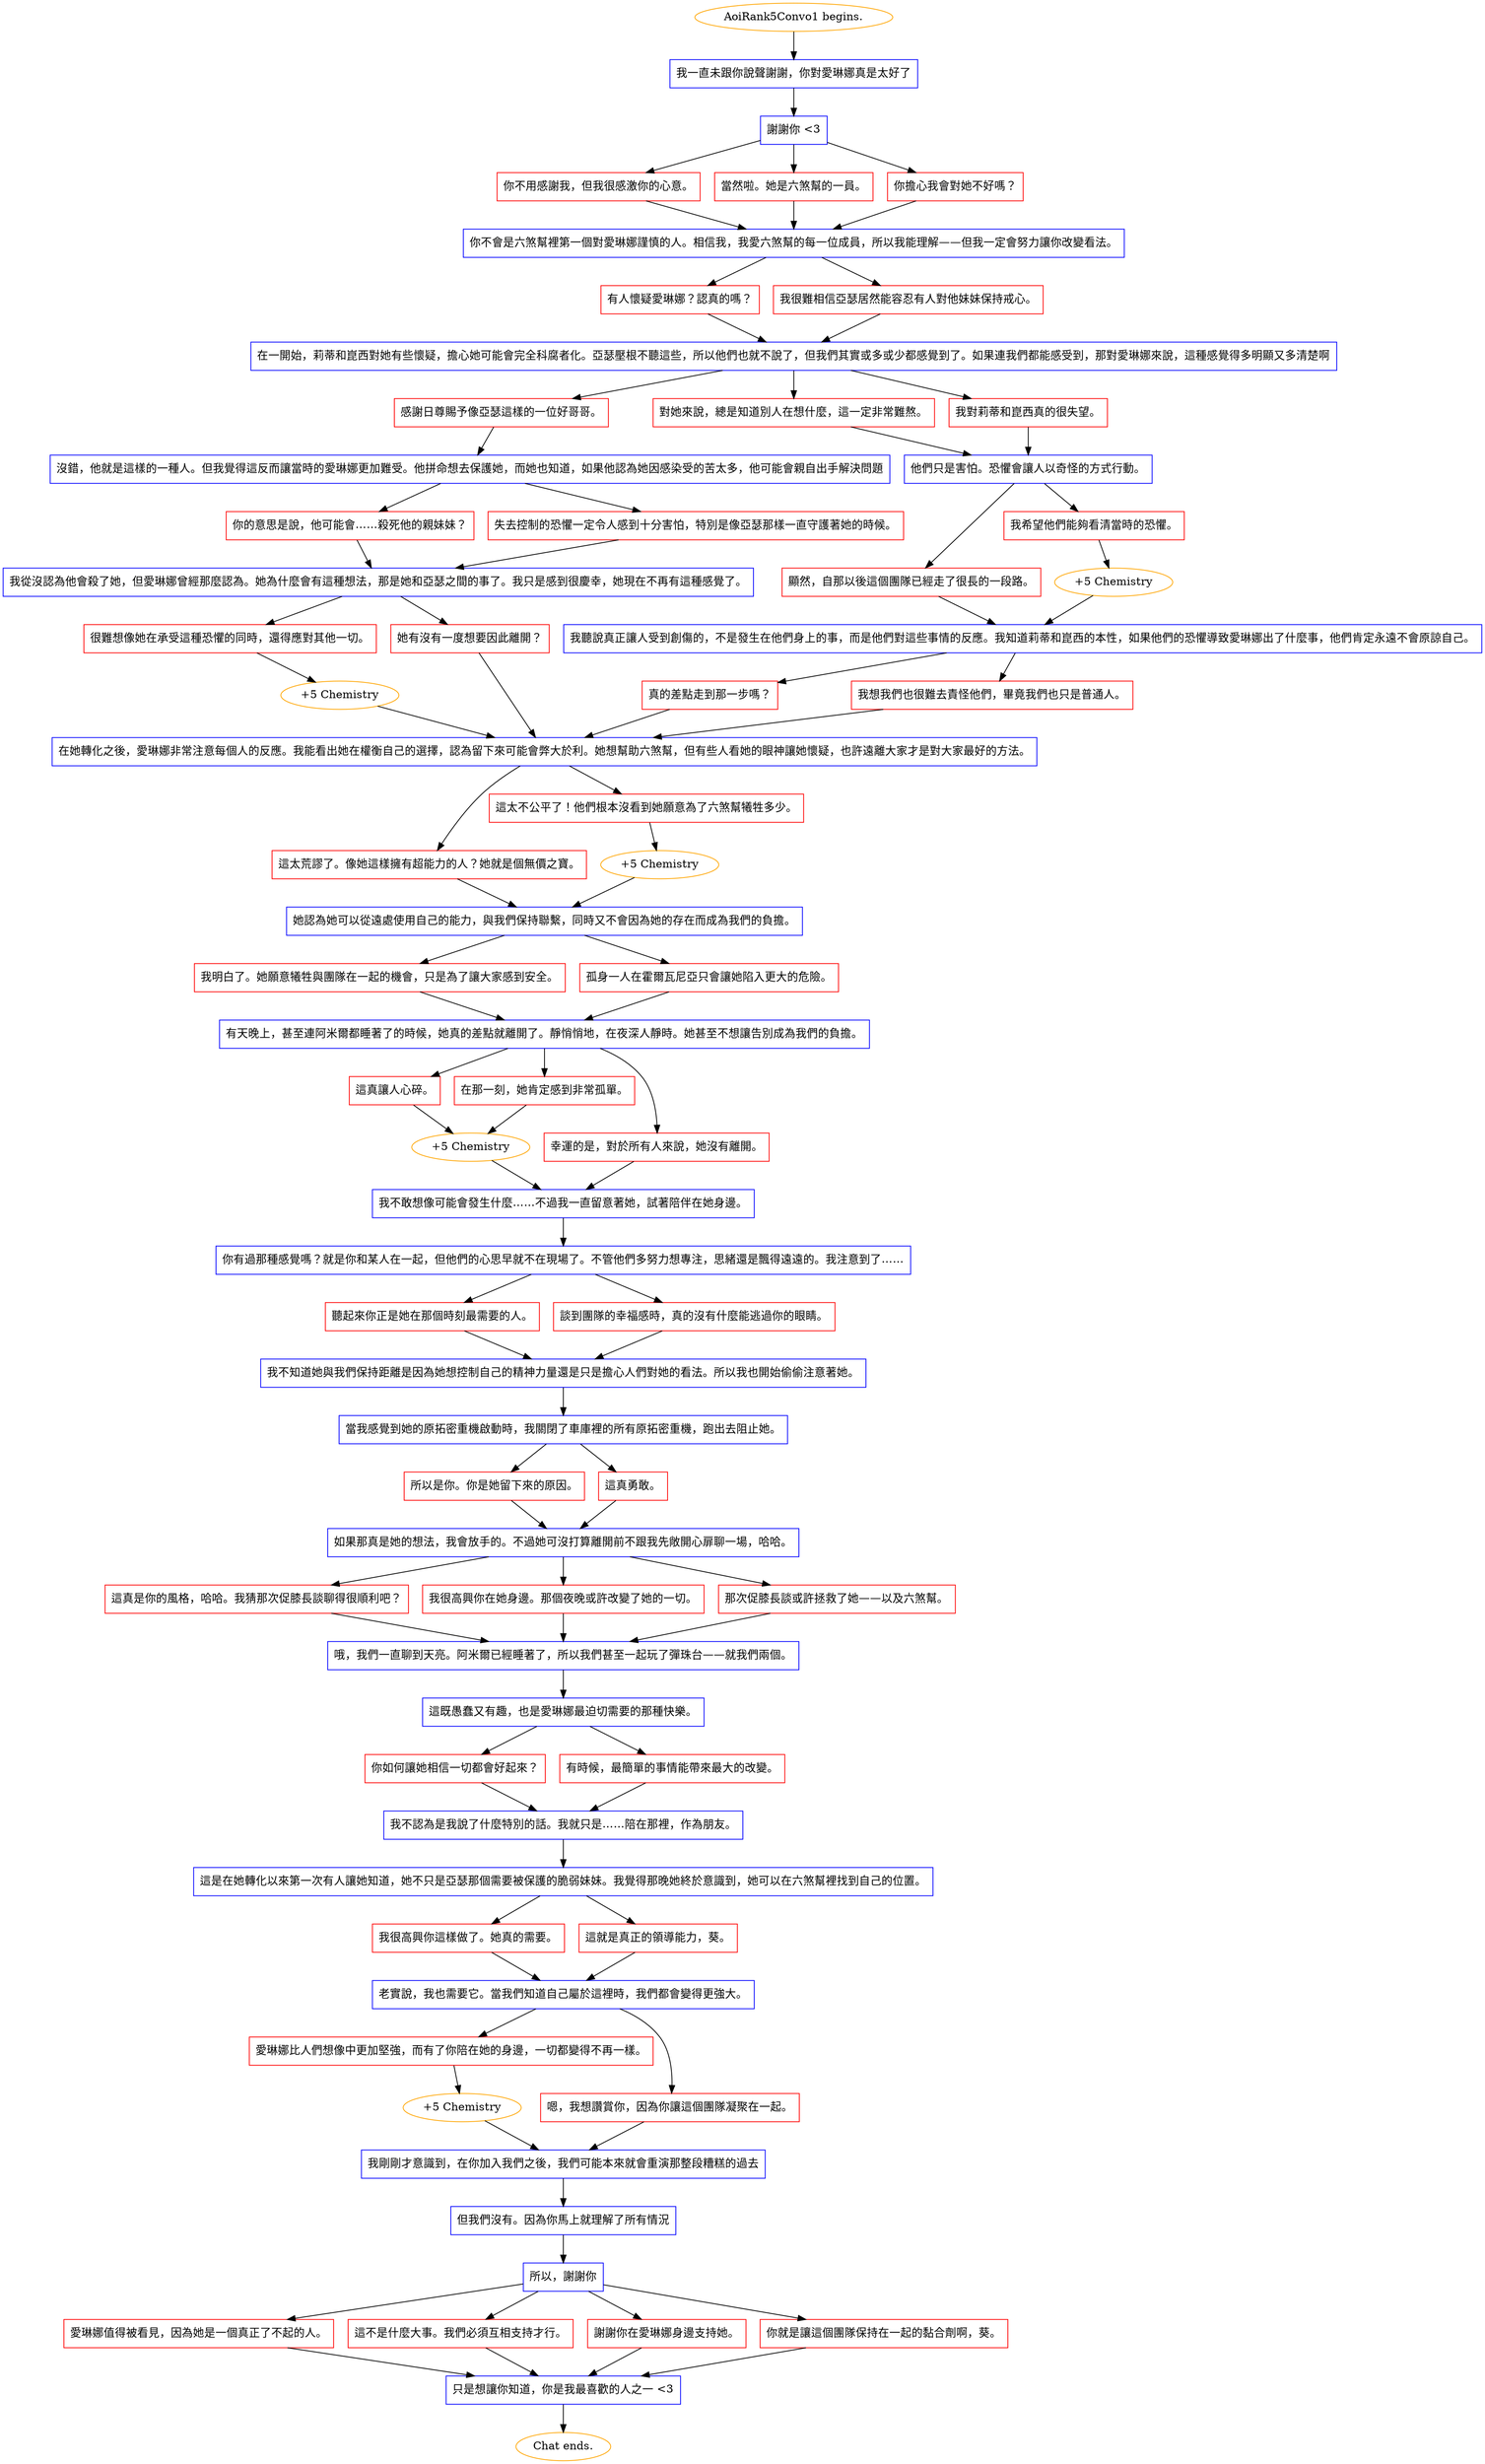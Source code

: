 digraph {
	"AoiRank5Convo1 begins." [color=orange];
		"AoiRank5Convo1 begins." -> j1789863715;
	j1789863715 [label="我一直未跟你說聲謝謝，你對愛琳娜真是太好了",shape=box,color=blue];
		j1789863715 -> j1820020466;
	j1820020466 [label="謝謝你 <3",shape=box,color=blue];
		j1820020466 -> j1305703972;
		j1820020466 -> j1390369937;
		j1820020466 -> j2538508153;
	j1305703972 [label="你不用感謝我，但我很感激你的心意。",shape=box,color=red];
		j1305703972 -> j4044558464;
	j1390369937 [label="當然啦。她是六煞幫的一員。",shape=box,color=red];
		j1390369937 -> j4044558464;
	j2538508153 [label="你擔心我會對她不好嗎？",shape=box,color=red];
		j2538508153 -> j4044558464;
	j4044558464 [label="你不會是六煞幫裡第一個對愛琳娜謹慎的人。相信我，我愛六煞幫的每一位成員，所以我能理解——但我一定會努力讓你改變看法。",shape=box,color=blue];
		j4044558464 -> j594570772;
		j4044558464 -> j4282084400;
	j594570772 [label="有人懷疑愛琳娜？認真的嗎？",shape=box,color=red];
		j594570772 -> j3388093893;
	j4282084400 [label="我很難相信亞瑟居然能容忍有人對他妹妹保持戒心。",shape=box,color=red];
		j4282084400 -> j3388093893;
	j3388093893 [label="在一開始，莉蒂和崑西對她有些懷疑，擔心她可能會完全科腐者化。亞瑟壓根不聽這些，所以他們也就不說了，但我們其實或多或少都感覺到了。如果連我們都能感受到，那對愛琳娜來說，這種感覺得多明顯又多清楚啊",shape=box,color=blue];
		j3388093893 -> j2480377303;
		j3388093893 -> j2937197252;
		j3388093893 -> j572799492;
	j2480377303 [label="感謝日尊賜予像亞瑟這樣的一位好哥哥。",shape=box,color=red];
		j2480377303 -> j3683429909;
	j2937197252 [label="對她來說，總是知道別人在想什麼，這一定非常難熬。",shape=box,color=red];
		j2937197252 -> j2382131436;
	j572799492 [label="我對莉蒂和崑西真的很失望。",shape=box,color=red];
		j572799492 -> j2382131436;
	j3683429909 [label="沒錯，他就是這樣的一種人。但我覺得這反而讓當時的愛琳娜更加難受。他拼命想去保護她，而她也知道，如果他認為她因感染受的苦太多，他可能會親自出手解決問題",shape=box,color=blue];
		j3683429909 -> j4096593548;
		j3683429909 -> j955943196;
	j2382131436 [label="他們只是害怕。恐懼會讓人以奇怪的方式行動。",shape=box,color=blue];
		j2382131436 -> j1757176682;
		j2382131436 -> j852939305;
	j4096593548 [label="你的意思是說，他可能會……殺死他的親妹妹？",shape=box,color=red];
		j4096593548 -> j773875739;
	j955943196 [label="失去控制的恐懼一定令人感到十分害怕，特別是像亞瑟那樣一直守護著她的時候。",shape=box,color=red];
		j955943196 -> j773875739;
	j1757176682 [label="顯然，自那以後這個團隊已經走了很長的一段路。",shape=box,color=red];
		j1757176682 -> j355062915;
	j852939305 [label="我希望他們能夠看清當時的恐懼。",shape=box,color=red];
		j852939305 -> j2270147613;
	j773875739 [label="我從沒認為他會殺了她，但愛琳娜曾經那麼認為。她為什麼會有這種想法，那是她和亞瑟之間的事了。我只是感到很慶幸，她現在不再有這種感覺了。",shape=box,color=blue];
		j773875739 -> j694924026;
		j773875739 -> j3973092896;
	j355062915 [label="我聽說真正讓人受到創傷的，不是發生在他們身上的事，而是他們對這些事情的反應。我知道莉蒂和崑西的本性，如果他們的恐懼導致愛琳娜出了什麼事，他們肯定永遠不會原諒自己。",shape=box,color=blue];
		j355062915 -> j3627004865;
		j355062915 -> j2234123366;
	j2270147613 [label="+5 Chemistry",color=orange];
		j2270147613 -> j355062915;
	j694924026 [label="很難想像她在承受這種恐懼的同時，還得應對其他一切。",shape=box,color=red];
		j694924026 -> j861770223;
	j3973092896 [label="她有沒有一度想要因此離開？",shape=box,color=red];
		j3973092896 -> j481910748;
	j3627004865 [label="真的差點走到那一步嗎？",shape=box,color=red];
		j3627004865 -> j481910748;
	j2234123366 [label="我想我們也很難去責怪他們，畢竟我們也只是普通人。",shape=box,color=red];
		j2234123366 -> j481910748;
	j861770223 [label="+5 Chemistry",color=orange];
		j861770223 -> j481910748;
	j481910748 [label="在她轉化之後，愛琳娜非常注意每個人的反應。我能看出她在權衡自己的選擇，認為留下來可能會弊大於利。她想幫助六煞幫，但有些人看她的眼神讓她懷疑，也許遠離大家才是對大家最好的方法。",shape=box,color=blue];
		j481910748 -> j1771511548;
		j481910748 -> j3086094203;
	j1771511548 [label="這太荒謬了。像她這樣擁有超能力的人？她就是個無價之寶。",shape=box,color=red];
		j1771511548 -> j825699899;
	j3086094203 [label="這太不公平了！他們根本沒看到她願意為了六煞幫犧牲多少。",shape=box,color=red];
		j3086094203 -> j326923853;
	j825699899 [label="她認為她可以從遠處使用自己的能力，與我們保持聯繫，同時又不會因為她的存在而成為我們的負擔。",shape=box,color=blue];
		j825699899 -> j791403767;
		j825699899 -> j2850893944;
	j326923853 [label="+5 Chemistry",color=orange];
		j326923853 -> j825699899;
	j791403767 [label="我明白了。她願意犧牲與團隊在一起的機會，只是為了讓大家感到安全。",shape=box,color=red];
		j791403767 -> j2175719648;
	j2850893944 [label="孤身一人在霍爾瓦尼亞只會讓她陷入更大的危險。",shape=box,color=red];
		j2850893944 -> j2175719648;
	j2175719648 [label="有天晚上，甚至連阿米爾都睡著了的時候，她真的差點就離開了。靜悄悄地，在夜深人靜時。她甚至不想讓告別成為我們的負擔。",shape=box,color=blue];
		j2175719648 -> j1371542754;
		j2175719648 -> j605195402;
		j2175719648 -> j3834016604;
	j1371542754 [label="這真讓人心碎。",shape=box,color=red];
		j1371542754 -> j634889385;
	j605195402 [label="幸運的是，對於所有人來說，她沒有離開。",shape=box,color=red];
		j605195402 -> j1372540991;
	j3834016604 [label="在那一刻，她肯定感到非常孤單。",shape=box,color=red];
		j3834016604 -> j634889385;
	j634889385 [label="+5 Chemistry",color=orange];
		j634889385 -> j1372540991;
	j1372540991 [label="我不敢想像可能會發生什麼……不過我一直留意著她，試著陪伴在她身邊。",shape=box,color=blue];
		j1372540991 -> j1445259360;
	j1445259360 [label="你有過那種感覺嗎？就是你和某人在一起，但他們的心思早就不在現場了。不管他們多努力想專注，思緒還是飄得遠遠的。我注意到了……",shape=box,color=blue];
		j1445259360 -> j2298149145;
		j1445259360 -> j4091892041;
	j2298149145 [label="聽起來你正是她在那個時刻最需要的人。",shape=box,color=red];
		j2298149145 -> j2935220818;
	j4091892041 [label="談到團隊的幸福感時，真的沒有什麼能逃過你的眼睛。",shape=box,color=red];
		j4091892041 -> j2935220818;
	j2935220818 [label="我不知道她與我們保持距離是因為她想控制自己的精神力量還是只是擔心人們對她的看法。所以我也開始偷偷注意著她。",shape=box,color=blue];
		j2935220818 -> j72479911;
	j72479911 [label="當我感覺到她的原拓密重機啟動時，我關閉了車庫裡的所有原拓密重機，跑出去阻止她。",shape=box,color=blue];
		j72479911 -> j1642646933;
		j72479911 -> j2892839279;
	j1642646933 [label="所以是你。你是她留下來的原因。",shape=box,color=red];
		j1642646933 -> j13558517;
	j2892839279 [label="這真勇敢。",shape=box,color=red];
		j2892839279 -> j13558517;
	j13558517 [label="如果那真是她的想法，我會放手的。不過她可沒打算離開前不跟我先敞開心扉聊一場，哈哈。",shape=box,color=blue];
		j13558517 -> j1817660544;
		j13558517 -> j814664487;
		j13558517 -> j417224062;
	j1817660544 [label="這真是你的風格，哈哈。我猜那次促膝長談聊得很順利吧？",shape=box,color=red];
		j1817660544 -> j4159556168;
	j814664487 [label="我很高興你在她身邊。那個夜晚或許改變了她的一切。",shape=box,color=red];
		j814664487 -> j4159556168;
	j417224062 [label="那次促膝長談或許拯救了她——以及六煞幫。",shape=box,color=red];
		j417224062 -> j4159556168;
	j4159556168 [label="哦，我們一直聊到天亮。阿米爾已經睡著了，所以我們甚至一起玩了彈珠台——就我們兩個。",shape=box,color=blue];
		j4159556168 -> j2018482157;
	j2018482157 [label="這既愚蠢又有趣，也是愛琳娜最迫切需要的那種快樂。",shape=box,color=blue];
		j2018482157 -> j4290423906;
		j2018482157 -> j3969429226;
	j4290423906 [label="你如何讓她相信一切都會好起來？",shape=box,color=red];
		j4290423906 -> j2109393681;
	j3969429226 [label="有時候，最簡單的事情能帶來最大的改變。",shape=box,color=red];
		j3969429226 -> j2109393681;
	j2109393681 [label="我不認為是我說了什麼特別的話。我就只是……陪在那裡，作為朋友。",shape=box,color=blue];
		j2109393681 -> j4049944230;
	j4049944230 [label="這是在她轉化以來第一次有人讓她知道，她不只是亞瑟那個需要被保護的脆弱妹妹。我覺得那晚她終於意識到，她可以在六煞幫裡找到自己的位置。",shape=box,color=blue];
		j4049944230 -> j1598064203;
		j4049944230 -> j1814480022;
	j1598064203 [label="我很高興你這樣做了。她真的需要。",shape=box,color=red];
		j1598064203 -> j2563737017;
	j1814480022 [label="這就是真正的領導能力，葵。",shape=box,color=red];
		j1814480022 -> j2563737017;
	j2563737017 [label="老實說，我也需要它。當我們知道自己屬於這裡時，我們都會變得更強大。",shape=box,color=blue];
		j2563737017 -> j2700379332;
		j2563737017 -> j2333163478;
	j2700379332 [label="愛琳娜比人們想像中更加堅強，而有了你陪在她的身邊，一切都變得不再一樣。",shape=box,color=red];
		j2700379332 -> j1522904239;
	j2333163478 [label="嗯，我想讚賞你，因為你讓這個團隊凝聚在一起。",shape=box,color=red];
		j2333163478 -> j4279469692;
	j1522904239 [label="+5 Chemistry",color=orange];
		j1522904239 -> j4279469692;
	j4279469692 [label="我剛剛才意識到，在你加入我們之後，我們可能本來就會重演那整段糟糕的過去",shape=box,color=blue];
		j4279469692 -> j1687054901;
	j1687054901 [label="但我們沒有。因為你馬上就理解了所有情況",shape=box,color=blue];
		j1687054901 -> j3997380486;
	j3997380486 [label="所以，謝謝你",shape=box,color=blue];
		j3997380486 -> j949284730;
		j3997380486 -> j1068796317;
		j3997380486 -> j1472826711;
		j3997380486 -> j3830481648;
	j949284730 [label="愛琳娜值得被看見，因為她是一個真正了不起的人。",shape=box,color=red];
		j949284730 -> j384171696;
	j1068796317 [label="這不是什麼大事。我們必須互相支持才行。",shape=box,color=red];
		j1068796317 -> j384171696;
	j1472826711 [label="謝謝你在愛琳娜身邊支持她。",shape=box,color=red];
		j1472826711 -> j384171696;
	j3830481648 [label="你就是讓這個團隊保持在一起的黏合劑啊，葵。",shape=box,color=red];
		j3830481648 -> j384171696;
	j384171696 [label="只是想讓你知道，你是我最喜歡的人之一 <3",shape=box,color=blue];
		j384171696 -> "Chat ends.";
	"Chat ends." [color=orange];
}